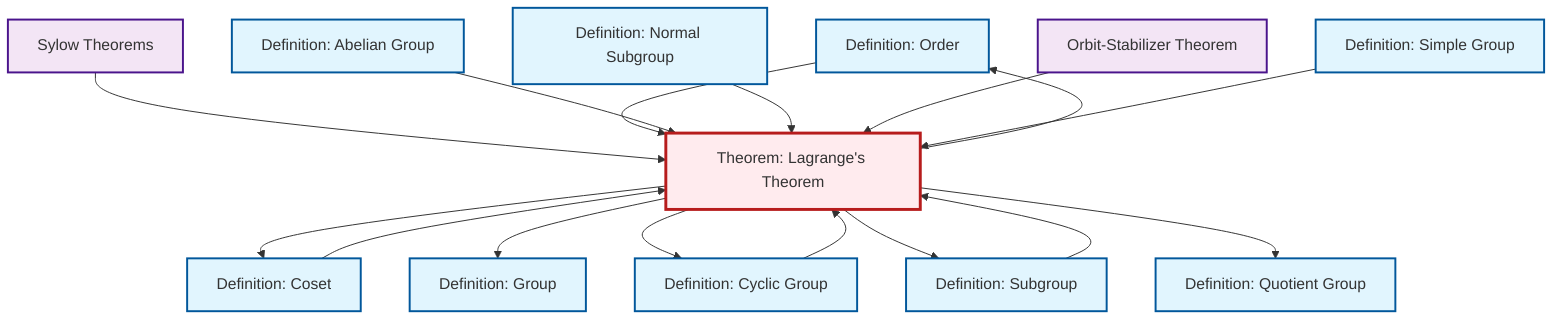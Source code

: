 graph TD
    classDef definition fill:#e1f5fe,stroke:#01579b,stroke-width:2px
    classDef theorem fill:#f3e5f5,stroke:#4a148c,stroke-width:2px
    classDef axiom fill:#fff3e0,stroke:#e65100,stroke-width:2px
    classDef example fill:#e8f5e9,stroke:#1b5e20,stroke-width:2px
    classDef current fill:#ffebee,stroke:#b71c1c,stroke-width:3px
    def-order["Definition: Order"]:::definition
    def-cyclic-group["Definition: Cyclic Group"]:::definition
    def-normal-subgroup["Definition: Normal Subgroup"]:::definition
    thm-lagrange["Theorem: Lagrange's Theorem"]:::theorem
    def-abelian-group["Definition: Abelian Group"]:::definition
    thm-orbit-stabilizer["Orbit-Stabilizer Theorem"]:::theorem
    thm-sylow["Sylow Theorems"]:::theorem
    def-simple-group["Definition: Simple Group"]:::definition
    def-group["Definition: Group"]:::definition
    def-coset["Definition: Coset"]:::definition
    def-subgroup["Definition: Subgroup"]:::definition
    def-quotient-group["Definition: Quotient Group"]:::definition
    thm-lagrange --> def-coset
    def-coset --> thm-lagrange
    def-cyclic-group --> thm-lagrange
    thm-lagrange --> def-order
    thm-lagrange --> def-group
    thm-sylow --> thm-lagrange
    def-order --> thm-lagrange
    def-subgroup --> thm-lagrange
    thm-lagrange --> def-cyclic-group
    thm-lagrange --> def-subgroup
    def-abelian-group --> thm-lagrange
    def-normal-subgroup --> thm-lagrange
    thm-orbit-stabilizer --> thm-lagrange
    thm-lagrange --> def-quotient-group
    def-simple-group --> thm-lagrange
    class thm-lagrange current